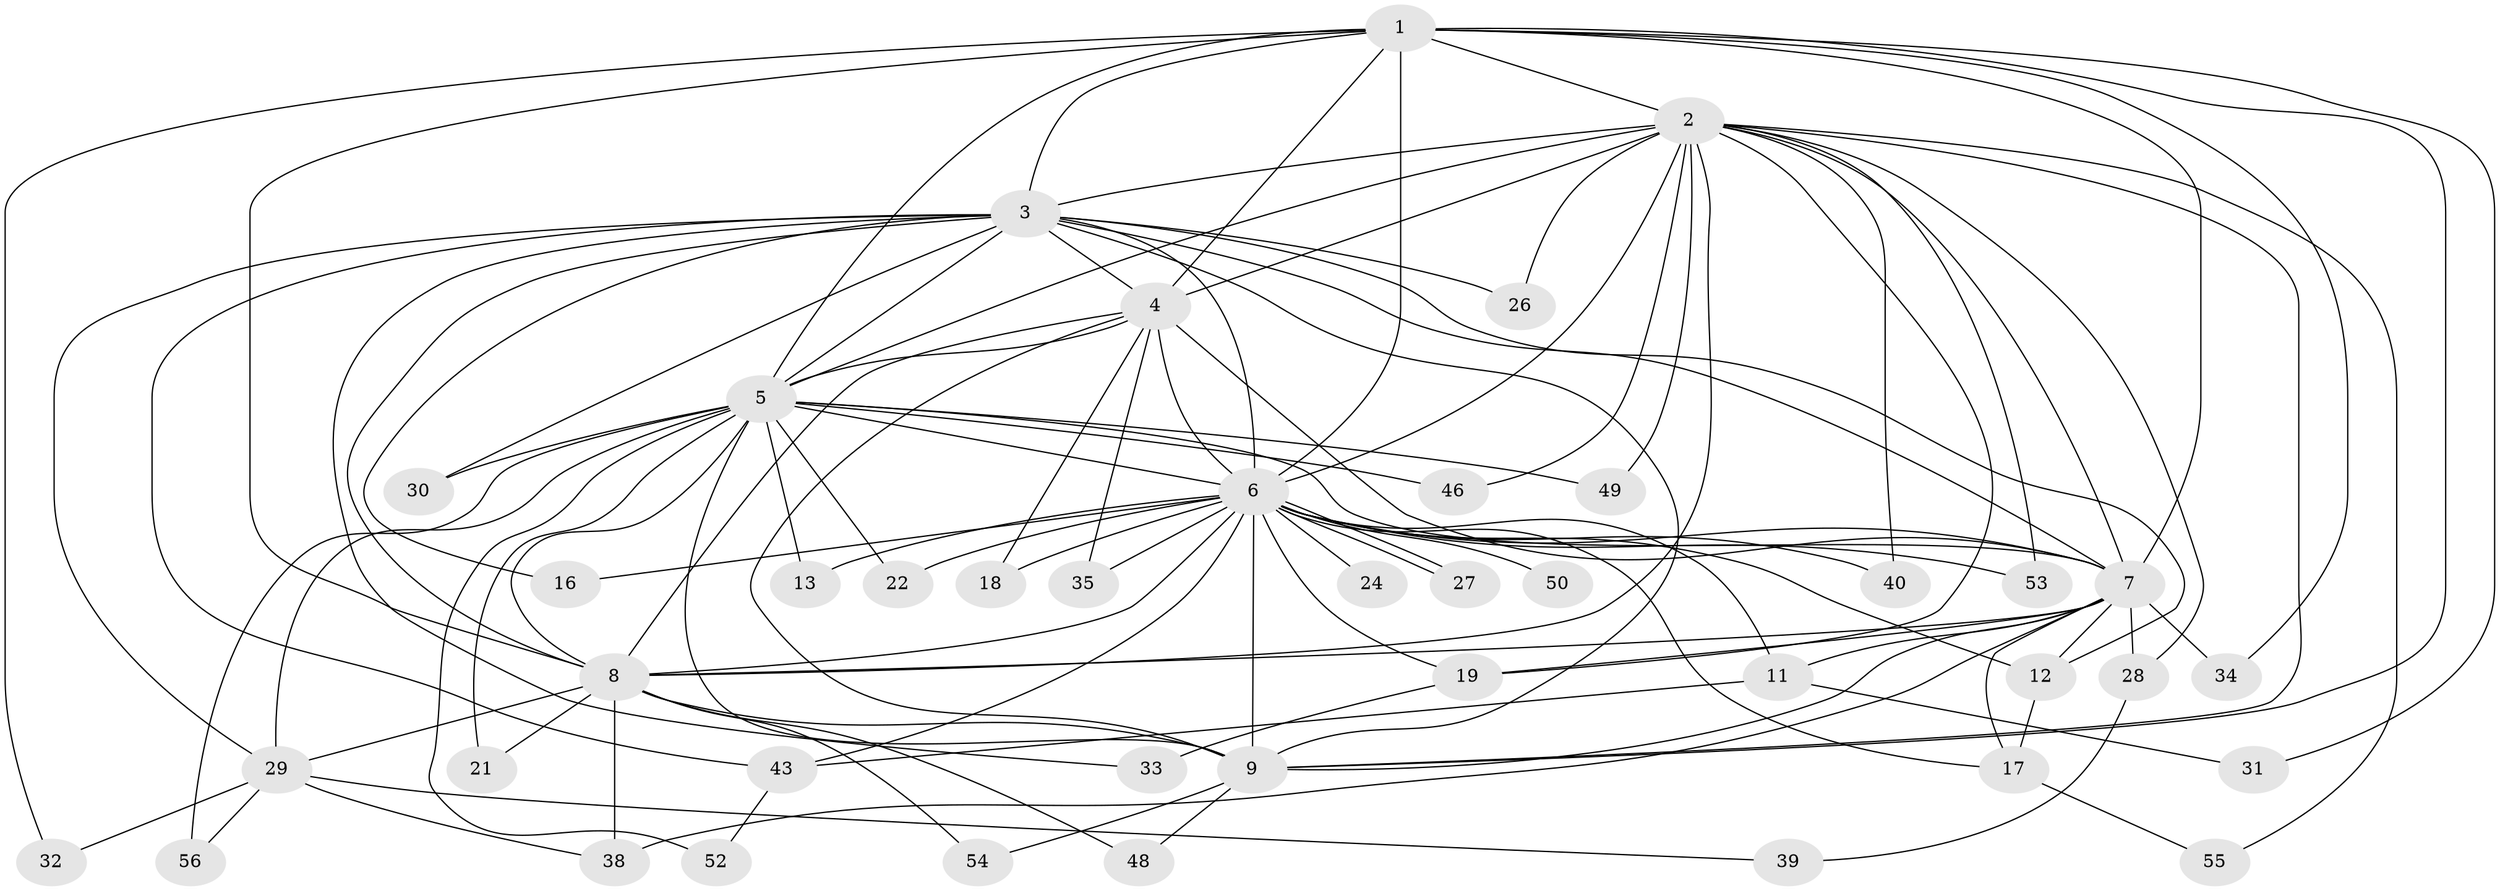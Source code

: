 // Generated by graph-tools (version 1.1) at 2025/23/03/03/25 07:23:48]
// undirected, 42 vertices, 106 edges
graph export_dot {
graph [start="1"]
  node [color=gray90,style=filled];
  1 [super="+51"];
  2 [super="+14"];
  3 [super="+23"];
  4 [super="+25"];
  5 [super="+15"];
  6 [super="+10"];
  7 [super="+37"];
  8 [super="+44"];
  9 [super="+20"];
  11;
  12 [super="+42"];
  13;
  16;
  17 [super="+47"];
  18;
  19 [super="+36"];
  21;
  22;
  24;
  26;
  27;
  28;
  29 [super="+58"];
  30;
  31;
  32;
  33;
  34 [super="+41"];
  35;
  38 [super="+57"];
  39;
  40;
  43 [super="+45"];
  46;
  48;
  49;
  50;
  52;
  53;
  54;
  55;
  56;
  1 -- 2;
  1 -- 3;
  1 -- 4;
  1 -- 5;
  1 -- 6 [weight=2];
  1 -- 7;
  1 -- 8 [weight=2];
  1 -- 9;
  1 -- 31;
  1 -- 32;
  1 -- 34;
  2 -- 3;
  2 -- 4;
  2 -- 5;
  2 -- 6 [weight=3];
  2 -- 7;
  2 -- 8;
  2 -- 9;
  2 -- 19;
  2 -- 28;
  2 -- 46;
  2 -- 53;
  2 -- 55;
  2 -- 49;
  2 -- 40;
  2 -- 26;
  3 -- 4;
  3 -- 5 [weight=2];
  3 -- 6 [weight=2];
  3 -- 7;
  3 -- 8;
  3 -- 9;
  3 -- 12;
  3 -- 16;
  3 -- 26;
  3 -- 29;
  3 -- 30;
  3 -- 33;
  3 -- 43;
  4 -- 5;
  4 -- 6 [weight=3];
  4 -- 7;
  4 -- 8;
  4 -- 9;
  4 -- 18;
  4 -- 35;
  5 -- 6 [weight=2];
  5 -- 7;
  5 -- 8;
  5 -- 9 [weight=2];
  5 -- 13;
  5 -- 21;
  5 -- 22;
  5 -- 29;
  5 -- 30;
  5 -- 46;
  5 -- 49;
  5 -- 52;
  5 -- 56;
  6 -- 7 [weight=2];
  6 -- 8 [weight=2];
  6 -- 9 [weight=2];
  6 -- 11;
  6 -- 17;
  6 -- 18;
  6 -- 19;
  6 -- 22;
  6 -- 27;
  6 -- 27;
  6 -- 40;
  6 -- 50 [weight=2];
  6 -- 35;
  6 -- 43;
  6 -- 13;
  6 -- 16;
  6 -- 53;
  6 -- 24;
  6 -- 12;
  7 -- 8;
  7 -- 9 [weight=2];
  7 -- 11;
  7 -- 12;
  7 -- 28;
  7 -- 34 [weight=2];
  7 -- 38;
  7 -- 19;
  7 -- 17;
  8 -- 9;
  8 -- 21;
  8 -- 38;
  8 -- 48;
  8 -- 54;
  8 -- 29;
  9 -- 48;
  9 -- 54;
  11 -- 31;
  11 -- 43;
  12 -- 17;
  17 -- 55;
  19 -- 33;
  28 -- 39;
  29 -- 32;
  29 -- 39;
  29 -- 56;
  29 -- 38;
  43 -- 52;
}
